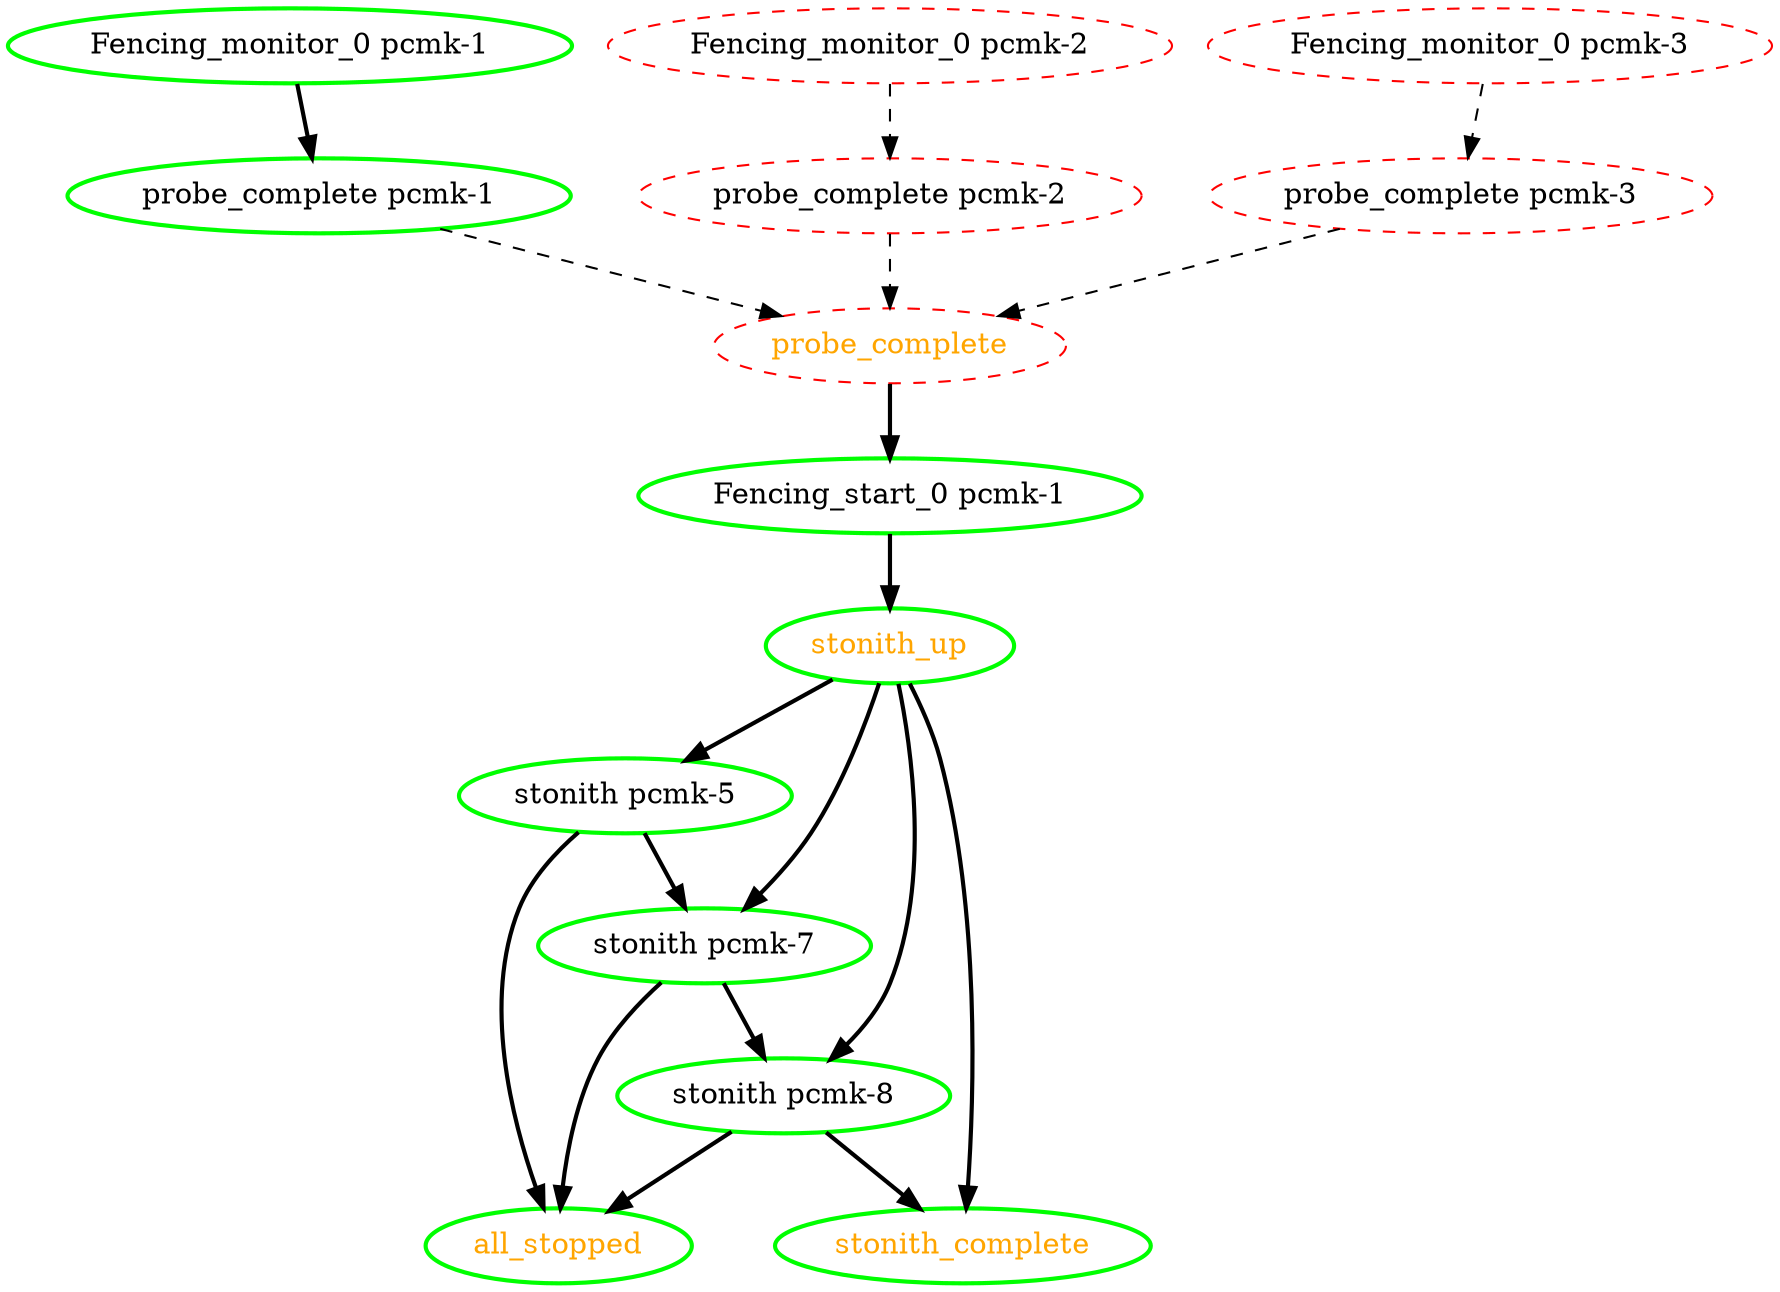 digraph "g" {
"Fencing_monitor_0 pcmk-1" -> "probe_complete pcmk-1" [ style = bold]
"Fencing_monitor_0 pcmk-1" [ style=bold color="green" fontcolor="black"]
"Fencing_monitor_0 pcmk-2" -> "probe_complete pcmk-2" [ style = dashed]
"Fencing_monitor_0 pcmk-2" [ style=dashed color="red" fontcolor="black"]
"Fencing_monitor_0 pcmk-3" -> "probe_complete pcmk-3" [ style = dashed]
"Fencing_monitor_0 pcmk-3" [ style=dashed color="red" fontcolor="black"]
"Fencing_start_0 pcmk-1" -> "stonith_up" [ style = bold]
"Fencing_start_0 pcmk-1" [ style=bold color="green" fontcolor="black"]
"all_stopped" [ style=bold color="green" fontcolor="orange"]
"probe_complete pcmk-1" -> "probe_complete" [ style = dashed]
"probe_complete pcmk-1" [ style=bold color="green" fontcolor="black"]
"probe_complete pcmk-2" -> "probe_complete" [ style = dashed]
"probe_complete pcmk-2" [ style=dashed color="red" fontcolor="black"]
"probe_complete pcmk-3" -> "probe_complete" [ style = dashed]
"probe_complete pcmk-3" [ style=dashed color="red" fontcolor="black"]
"probe_complete" -> "Fencing_start_0 pcmk-1" [ style = bold]
"probe_complete" [ style=dashed color="red" fontcolor="orange"]
"stonith pcmk-5" -> "all_stopped" [ style = bold]
"stonith pcmk-5" -> "stonith pcmk-7" [ style = bold]
"stonith pcmk-5" [ style=bold color="green" fontcolor="black"]
"stonith pcmk-7" -> "all_stopped" [ style = bold]
"stonith pcmk-7" -> "stonith pcmk-8" [ style = bold]
"stonith pcmk-7" [ style=bold color="green" fontcolor="black"]
"stonith pcmk-8" -> "all_stopped" [ style = bold]
"stonith pcmk-8" -> "stonith_complete" [ style = bold]
"stonith pcmk-8" [ style=bold color="green" fontcolor="black"]
"stonith_complete" [ style=bold color="green" fontcolor="orange"]
"stonith_up" -> "stonith pcmk-5" [ style = bold]
"stonith_up" -> "stonith pcmk-7" [ style = bold]
"stonith_up" -> "stonith pcmk-8" [ style = bold]
"stonith_up" -> "stonith_complete" [ style = bold]
"stonith_up" [ style=bold color="green" fontcolor="orange"]
}
